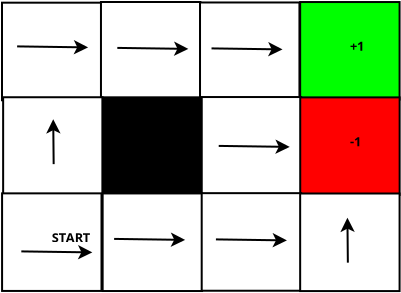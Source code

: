 <?xml version="1.0" encoding="UTF-8"?>
<dia:diagram xmlns:dia="http://www.lysator.liu.se/~alla/dia/">
  <dia:layer name="Tło" visible="true" active="true">
    <dia:object type="Standard - Box" version="0" id="O0">
      <dia:attribute name="obj_pos">
        <dia:point val="0.055,-0.028"/>
      </dia:attribute>
      <dia:attribute name="obj_bb">
        <dia:rectangle val="0.005,-0.078;5.076,4.901"/>
      </dia:attribute>
      <dia:attribute name="elem_corner">
        <dia:point val="0.055,-0.028"/>
      </dia:attribute>
      <dia:attribute name="elem_width">
        <dia:real val="4.971"/>
      </dia:attribute>
      <dia:attribute name="elem_height">
        <dia:real val="4.879"/>
      </dia:attribute>
      <dia:attribute name="show_background">
        <dia:boolean val="true"/>
      </dia:attribute>
    </dia:object>
    <dia:object type="Standard - Box" version="0" id="O1">
      <dia:attribute name="obj_pos">
        <dia:point val="5.003,-0.062"/>
      </dia:attribute>
      <dia:attribute name="obj_bb">
        <dia:rectangle val="4.953,-0.112;10.024,4.867"/>
      </dia:attribute>
      <dia:attribute name="elem_corner">
        <dia:point val="5.003,-0.062"/>
      </dia:attribute>
      <dia:attribute name="elem_width">
        <dia:real val="4.971"/>
      </dia:attribute>
      <dia:attribute name="elem_height">
        <dia:real val="4.879"/>
      </dia:attribute>
      <dia:attribute name="show_background">
        <dia:boolean val="true"/>
      </dia:attribute>
    </dia:object>
    <dia:object type="Standard - Box" version="0" id="O2">
      <dia:attribute name="obj_pos">
        <dia:point val="9.956,-0.038"/>
      </dia:attribute>
      <dia:attribute name="obj_bb">
        <dia:rectangle val="9.906,-0.088;14.977,4.891"/>
      </dia:attribute>
      <dia:attribute name="elem_corner">
        <dia:point val="9.956,-0.038"/>
      </dia:attribute>
      <dia:attribute name="elem_width">
        <dia:real val="4.971"/>
      </dia:attribute>
      <dia:attribute name="elem_height">
        <dia:real val="4.879"/>
      </dia:attribute>
      <dia:attribute name="show_background">
        <dia:boolean val="true"/>
      </dia:attribute>
    </dia:object>
    <dia:object type="Standard - Box" version="0" id="O3">
      <dia:attribute name="obj_pos">
        <dia:point val="14.963,-0.06"/>
      </dia:attribute>
      <dia:attribute name="obj_bb">
        <dia:rectangle val="14.913,-0.11;19.985,4.87"/>
      </dia:attribute>
      <dia:attribute name="elem_corner">
        <dia:point val="14.963,-0.06"/>
      </dia:attribute>
      <dia:attribute name="elem_width">
        <dia:real val="4.971"/>
      </dia:attribute>
      <dia:attribute name="elem_height">
        <dia:real val="4.879"/>
      </dia:attribute>
      <dia:attribute name="border_width">
        <dia:real val="0.1"/>
      </dia:attribute>
      <dia:attribute name="inner_color">
        <dia:color val="#00ff00"/>
      </dia:attribute>
      <dia:attribute name="show_background">
        <dia:boolean val="true"/>
      </dia:attribute>
    </dia:object>
    <dia:object type="Standard - Box" version="0" id="O4">
      <dia:attribute name="obj_pos">
        <dia:point val="0.112,4.7"/>
      </dia:attribute>
      <dia:attribute name="obj_bb">
        <dia:rectangle val="0.062,4.65;5.133,9.629"/>
      </dia:attribute>
      <dia:attribute name="elem_corner">
        <dia:point val="0.112,4.7"/>
      </dia:attribute>
      <dia:attribute name="elem_width">
        <dia:real val="4.971"/>
      </dia:attribute>
      <dia:attribute name="elem_height">
        <dia:real val="4.879"/>
      </dia:attribute>
      <dia:attribute name="show_background">
        <dia:boolean val="true"/>
      </dia:attribute>
    </dia:object>
    <dia:object type="Standard - Box" version="0" id="O5">
      <dia:attribute name="obj_pos">
        <dia:point val="5.089,4.704"/>
      </dia:attribute>
      <dia:attribute name="obj_bb">
        <dia:rectangle val="5.039,4.654;10.111,9.633"/>
      </dia:attribute>
      <dia:attribute name="elem_corner">
        <dia:point val="5.089,4.704"/>
      </dia:attribute>
      <dia:attribute name="elem_width">
        <dia:real val="4.971"/>
      </dia:attribute>
      <dia:attribute name="elem_height">
        <dia:real val="4.879"/>
      </dia:attribute>
      <dia:attribute name="border_width">
        <dia:real val="0.1"/>
      </dia:attribute>
      <dia:attribute name="inner_color">
        <dia:color val="#000000"/>
      </dia:attribute>
      <dia:attribute name="show_background">
        <dia:boolean val="true"/>
      </dia:attribute>
    </dia:object>
    <dia:object type="Standard - Box" version="0" id="O6">
      <dia:attribute name="obj_pos">
        <dia:point val="10.042,4.69"/>
      </dia:attribute>
      <dia:attribute name="obj_bb">
        <dia:rectangle val="9.992,4.64;15.063,9.62"/>
      </dia:attribute>
      <dia:attribute name="elem_corner">
        <dia:point val="10.042,4.69"/>
      </dia:attribute>
      <dia:attribute name="elem_width">
        <dia:real val="4.971"/>
      </dia:attribute>
      <dia:attribute name="elem_height">
        <dia:real val="4.879"/>
      </dia:attribute>
      <dia:attribute name="show_background">
        <dia:boolean val="true"/>
      </dia:attribute>
    </dia:object>
    <dia:object type="Standard - Box" version="0" id="O7">
      <dia:attribute name="obj_pos">
        <dia:point val="14.966,4.707"/>
      </dia:attribute>
      <dia:attribute name="obj_bb">
        <dia:rectangle val="14.915,4.657;19.987,9.636"/>
      </dia:attribute>
      <dia:attribute name="elem_corner">
        <dia:point val="14.966,4.707"/>
      </dia:attribute>
      <dia:attribute name="elem_width">
        <dia:real val="4.971"/>
      </dia:attribute>
      <dia:attribute name="elem_height">
        <dia:real val="4.879"/>
      </dia:attribute>
      <dia:attribute name="border_width">
        <dia:real val="0.1"/>
      </dia:attribute>
      <dia:attribute name="inner_color">
        <dia:color val="#ff0000"/>
      </dia:attribute>
      <dia:attribute name="show_background">
        <dia:boolean val="true"/>
      </dia:attribute>
    </dia:object>
    <dia:object type="Standard - Box" version="0" id="O8">
      <dia:attribute name="obj_pos">
        <dia:point val="0.059,9.506"/>
      </dia:attribute>
      <dia:attribute name="obj_bb">
        <dia:rectangle val="0.009,9.456;5.081,14.435"/>
      </dia:attribute>
      <dia:attribute name="elem_corner">
        <dia:point val="0.059,9.506"/>
      </dia:attribute>
      <dia:attribute name="elem_width">
        <dia:real val="4.971"/>
      </dia:attribute>
      <dia:attribute name="elem_height">
        <dia:real val="4.879"/>
      </dia:attribute>
      <dia:attribute name="show_background">
        <dia:boolean val="true"/>
      </dia:attribute>
    </dia:object>
    <dia:object type="Standard - Box" version="0" id="O9">
      <dia:attribute name="obj_pos">
        <dia:point val="5.087,9.51"/>
      </dia:attribute>
      <dia:attribute name="obj_bb">
        <dia:rectangle val="5.037,9.46;10.108,14.439"/>
      </dia:attribute>
      <dia:attribute name="elem_corner">
        <dia:point val="5.087,9.51"/>
      </dia:attribute>
      <dia:attribute name="elem_width">
        <dia:real val="4.971"/>
      </dia:attribute>
      <dia:attribute name="elem_height">
        <dia:real val="4.879"/>
      </dia:attribute>
      <dia:attribute name="show_background">
        <dia:boolean val="true"/>
      </dia:attribute>
    </dia:object>
    <dia:object type="Standard - Box" version="0" id="O10">
      <dia:attribute name="obj_pos">
        <dia:point val="10.04,9.496"/>
      </dia:attribute>
      <dia:attribute name="obj_bb">
        <dia:rectangle val="9.99,9.446;15.061,14.425"/>
      </dia:attribute>
      <dia:attribute name="elem_corner">
        <dia:point val="10.04,9.496"/>
      </dia:attribute>
      <dia:attribute name="elem_width">
        <dia:real val="4.971"/>
      </dia:attribute>
      <dia:attribute name="elem_height">
        <dia:real val="4.879"/>
      </dia:attribute>
      <dia:attribute name="show_background">
        <dia:boolean val="true"/>
      </dia:attribute>
    </dia:object>
    <dia:object type="Standard - Box" version="0" id="O11">
      <dia:attribute name="obj_pos">
        <dia:point val="14.963,9.513"/>
      </dia:attribute>
      <dia:attribute name="obj_bb">
        <dia:rectangle val="14.913,9.463;19.985,14.442"/>
      </dia:attribute>
      <dia:attribute name="elem_corner">
        <dia:point val="14.963,9.513"/>
      </dia:attribute>
      <dia:attribute name="elem_width">
        <dia:real val="4.971"/>
      </dia:attribute>
      <dia:attribute name="elem_height">
        <dia:real val="4.879"/>
      </dia:attribute>
      <dia:attribute name="show_background">
        <dia:boolean val="true"/>
      </dia:attribute>
    </dia:object>
    <dia:object type="Standard - Text" version="1" id="O12">
      <dia:attribute name="obj_pos">
        <dia:point val="2.545,11.945"/>
      </dia:attribute>
      <dia:attribute name="obj_bb">
        <dia:rectangle val="2.545,11.35;4.79,12.095"/>
      </dia:attribute>
      <dia:attribute name="text">
        <dia:composite type="text">
          <dia:attribute name="string">
            <dia:string>#START#</dia:string>
          </dia:attribute>
          <dia:attribute name="font">
            <dia:font family="sans" style="80" name="Helvetica-Bold"/>
          </dia:attribute>
          <dia:attribute name="height">
            <dia:real val="0.8"/>
          </dia:attribute>
          <dia:attribute name="pos">
            <dia:point val="2.545,11.945"/>
          </dia:attribute>
          <dia:attribute name="color">
            <dia:color val="#000000"/>
          </dia:attribute>
          <dia:attribute name="alignment">
            <dia:enum val="0"/>
          </dia:attribute>
        </dia:composite>
      </dia:attribute>
      <dia:attribute name="valign">
        <dia:enum val="3"/>
      </dia:attribute>
      <dia:connections>
        <dia:connection handle="0" to="O8" connection="8"/>
      </dia:connections>
    </dia:object>
    <dia:object type="Standard - Text" version="1" id="O13">
      <dia:attribute name="obj_pos">
        <dia:point val="17.449,2.38"/>
      </dia:attribute>
      <dia:attribute name="obj_bb">
        <dia:rectangle val="17.449,1.785;18.431,2.53"/>
      </dia:attribute>
      <dia:attribute name="text">
        <dia:composite type="text">
          <dia:attribute name="string">
            <dia:string>#+1#</dia:string>
          </dia:attribute>
          <dia:attribute name="font">
            <dia:font family="sans" style="80" name="Helvetica-Bold"/>
          </dia:attribute>
          <dia:attribute name="height">
            <dia:real val="0.8"/>
          </dia:attribute>
          <dia:attribute name="pos">
            <dia:point val="17.449,2.38"/>
          </dia:attribute>
          <dia:attribute name="color">
            <dia:color val="#000000"/>
          </dia:attribute>
          <dia:attribute name="alignment">
            <dia:enum val="0"/>
          </dia:attribute>
        </dia:composite>
      </dia:attribute>
      <dia:attribute name="valign">
        <dia:enum val="3"/>
      </dia:attribute>
      <dia:connections>
        <dia:connection handle="0" to="O3" connection="8"/>
      </dia:connections>
    </dia:object>
    <dia:object type="Standard - Text" version="1" id="O14">
      <dia:attribute name="obj_pos">
        <dia:point val="17.451,7.147"/>
      </dia:attribute>
      <dia:attribute name="obj_bb">
        <dia:rectangle val="17.451,6.552;18.161,7.297"/>
      </dia:attribute>
      <dia:attribute name="text">
        <dia:composite type="text">
          <dia:attribute name="string">
            <dia:string>#-1#</dia:string>
          </dia:attribute>
          <dia:attribute name="font">
            <dia:font family="sans" style="80" name="Helvetica-Bold"/>
          </dia:attribute>
          <dia:attribute name="height">
            <dia:real val="0.8"/>
          </dia:attribute>
          <dia:attribute name="pos">
            <dia:point val="17.451,7.147"/>
          </dia:attribute>
          <dia:attribute name="color">
            <dia:color val="#000000"/>
          </dia:attribute>
          <dia:attribute name="alignment">
            <dia:enum val="0"/>
          </dia:attribute>
        </dia:composite>
      </dia:attribute>
      <dia:attribute name="valign">
        <dia:enum val="3"/>
      </dia:attribute>
      <dia:connections>
        <dia:connection handle="0" to="O7" connection="8"/>
      </dia:connections>
    </dia:object>
    <dia:object type="Standard - Line" version="0" id="O15">
      <dia:attribute name="obj_pos">
        <dia:point val="0.811,2.158"/>
      </dia:attribute>
      <dia:attribute name="obj_bb">
        <dia:rectangle val="0.76,1.837;4.472,2.561"/>
      </dia:attribute>
      <dia:attribute name="conn_endpoints">
        <dia:point val="0.811,2.158"/>
        <dia:point val="4.361,2.208"/>
      </dia:attribute>
      <dia:attribute name="numcp">
        <dia:int val="1"/>
      </dia:attribute>
      <dia:attribute name="end_arrow">
        <dia:enum val="22"/>
      </dia:attribute>
      <dia:attribute name="end_arrow_length">
        <dia:real val="0.5"/>
      </dia:attribute>
      <dia:attribute name="end_arrow_width">
        <dia:real val="0.5"/>
      </dia:attribute>
    </dia:object>
    <dia:object type="Standard - Line" version="0" id="O16">
      <dia:attribute name="obj_pos">
        <dia:point val="5.821,2.233"/>
      </dia:attribute>
      <dia:attribute name="obj_bb">
        <dia:rectangle val="5.77,1.913;9.482,2.636"/>
      </dia:attribute>
      <dia:attribute name="conn_endpoints">
        <dia:point val="5.821,2.233"/>
        <dia:point val="9.371,2.283"/>
      </dia:attribute>
      <dia:attribute name="numcp">
        <dia:int val="1"/>
      </dia:attribute>
      <dia:attribute name="end_arrow">
        <dia:enum val="22"/>
      </dia:attribute>
      <dia:attribute name="end_arrow_length">
        <dia:real val="0.5"/>
      </dia:attribute>
      <dia:attribute name="end_arrow_width">
        <dia:real val="0.5"/>
      </dia:attribute>
    </dia:object>
    <dia:object type="Standard - Line" version="0" id="O17">
      <dia:attribute name="obj_pos">
        <dia:point val="10.531,2.258"/>
      </dia:attribute>
      <dia:attribute name="obj_bb">
        <dia:rectangle val="10.48,1.938;14.193,2.661"/>
      </dia:attribute>
      <dia:attribute name="conn_endpoints">
        <dia:point val="10.531,2.258"/>
        <dia:point val="14.081,2.308"/>
      </dia:attribute>
      <dia:attribute name="numcp">
        <dia:int val="1"/>
      </dia:attribute>
      <dia:attribute name="end_arrow">
        <dia:enum val="22"/>
      </dia:attribute>
      <dia:attribute name="end_arrow_length">
        <dia:real val="0.5"/>
      </dia:attribute>
      <dia:attribute name="end_arrow_width">
        <dia:real val="0.5"/>
      </dia:attribute>
    </dia:object>
    <dia:object type="Standard - Line" version="0" id="O18">
      <dia:attribute name="obj_pos">
        <dia:point val="10.891,7.133"/>
      </dia:attribute>
      <dia:attribute name="obj_bb">
        <dia:rectangle val="10.84,6.812;14.553,7.536"/>
      </dia:attribute>
      <dia:attribute name="conn_endpoints">
        <dia:point val="10.891,7.133"/>
        <dia:point val="14.441,7.183"/>
      </dia:attribute>
      <dia:attribute name="numcp">
        <dia:int val="1"/>
      </dia:attribute>
      <dia:attribute name="end_arrow">
        <dia:enum val="22"/>
      </dia:attribute>
      <dia:attribute name="end_arrow_length">
        <dia:real val="0.5"/>
      </dia:attribute>
      <dia:attribute name="end_arrow_width">
        <dia:real val="0.5"/>
      </dia:attribute>
    </dia:object>
    <dia:object type="Standard - Line" version="0" id="O19">
      <dia:attribute name="obj_pos">
        <dia:point val="10.751,11.808"/>
      </dia:attribute>
      <dia:attribute name="obj_bb">
        <dia:rectangle val="10.7,11.488;14.412,12.211"/>
      </dia:attribute>
      <dia:attribute name="conn_endpoints">
        <dia:point val="10.751,11.808"/>
        <dia:point val="14.301,11.858"/>
      </dia:attribute>
      <dia:attribute name="numcp">
        <dia:int val="1"/>
      </dia:attribute>
      <dia:attribute name="end_arrow">
        <dia:enum val="22"/>
      </dia:attribute>
      <dia:attribute name="end_arrow_length">
        <dia:real val="0.5"/>
      </dia:attribute>
      <dia:attribute name="end_arrow_width">
        <dia:real val="0.5"/>
      </dia:attribute>
    </dia:object>
    <dia:object type="Standard - Line" version="0" id="O20">
      <dia:attribute name="obj_pos">
        <dia:point val="5.661,11.783"/>
      </dia:attribute>
      <dia:attribute name="obj_bb">
        <dia:rectangle val="5.61,11.463;9.322,12.186"/>
      </dia:attribute>
      <dia:attribute name="conn_endpoints">
        <dia:point val="5.661,11.783"/>
        <dia:point val="9.211,11.833"/>
      </dia:attribute>
      <dia:attribute name="numcp">
        <dia:int val="1"/>
      </dia:attribute>
      <dia:attribute name="end_arrow">
        <dia:enum val="22"/>
      </dia:attribute>
      <dia:attribute name="end_arrow_length">
        <dia:real val="0.5"/>
      </dia:attribute>
      <dia:attribute name="end_arrow_width">
        <dia:real val="0.5"/>
      </dia:attribute>
    </dia:object>
    <dia:object type="Standard - Line" version="0" id="O21">
      <dia:attribute name="obj_pos">
        <dia:point val="1.021,12.408"/>
      </dia:attribute>
      <dia:attribute name="obj_bb">
        <dia:rectangle val="0.97,12.088;4.682,12.811"/>
      </dia:attribute>
      <dia:attribute name="conn_endpoints">
        <dia:point val="1.021,12.408"/>
        <dia:point val="4.571,12.458"/>
      </dia:attribute>
      <dia:attribute name="numcp">
        <dia:int val="1"/>
      </dia:attribute>
      <dia:attribute name="end_arrow">
        <dia:enum val="22"/>
      </dia:attribute>
      <dia:attribute name="end_arrow_length">
        <dia:real val="0.5"/>
      </dia:attribute>
      <dia:attribute name="end_arrow_width">
        <dia:real val="0.5"/>
      </dia:attribute>
    </dia:object>
    <dia:object type="Standard - Line" version="0" id="O22">
      <dia:attribute name="obj_pos">
        <dia:point val="2.638,8.045"/>
      </dia:attribute>
      <dia:attribute name="obj_bb">
        <dia:rectangle val="2.26,5.688;2.984,8.096"/>
      </dia:attribute>
      <dia:attribute name="conn_endpoints">
        <dia:point val="2.638,8.045"/>
        <dia:point val="2.616,5.799"/>
      </dia:attribute>
      <dia:attribute name="numcp">
        <dia:int val="1"/>
      </dia:attribute>
      <dia:attribute name="end_arrow">
        <dia:enum val="22"/>
      </dia:attribute>
      <dia:attribute name="end_arrow_length">
        <dia:real val="0.5"/>
      </dia:attribute>
      <dia:attribute name="end_arrow_width">
        <dia:real val="0.5"/>
      </dia:attribute>
    </dia:object>
    <dia:object type="Standard - Line" version="0" id="O23">
      <dia:attribute name="obj_pos">
        <dia:point val="17.348,12.97"/>
      </dia:attribute>
      <dia:attribute name="obj_bb">
        <dia:rectangle val="16.97,10.613;17.694,13.021"/>
      </dia:attribute>
      <dia:attribute name="conn_endpoints">
        <dia:point val="17.348,12.97"/>
        <dia:point val="17.326,10.724"/>
      </dia:attribute>
      <dia:attribute name="numcp">
        <dia:int val="1"/>
      </dia:attribute>
      <dia:attribute name="end_arrow">
        <dia:enum val="22"/>
      </dia:attribute>
      <dia:attribute name="end_arrow_length">
        <dia:real val="0.5"/>
      </dia:attribute>
      <dia:attribute name="end_arrow_width">
        <dia:real val="0.5"/>
      </dia:attribute>
    </dia:object>
  </dia:layer>
</dia:diagram>
